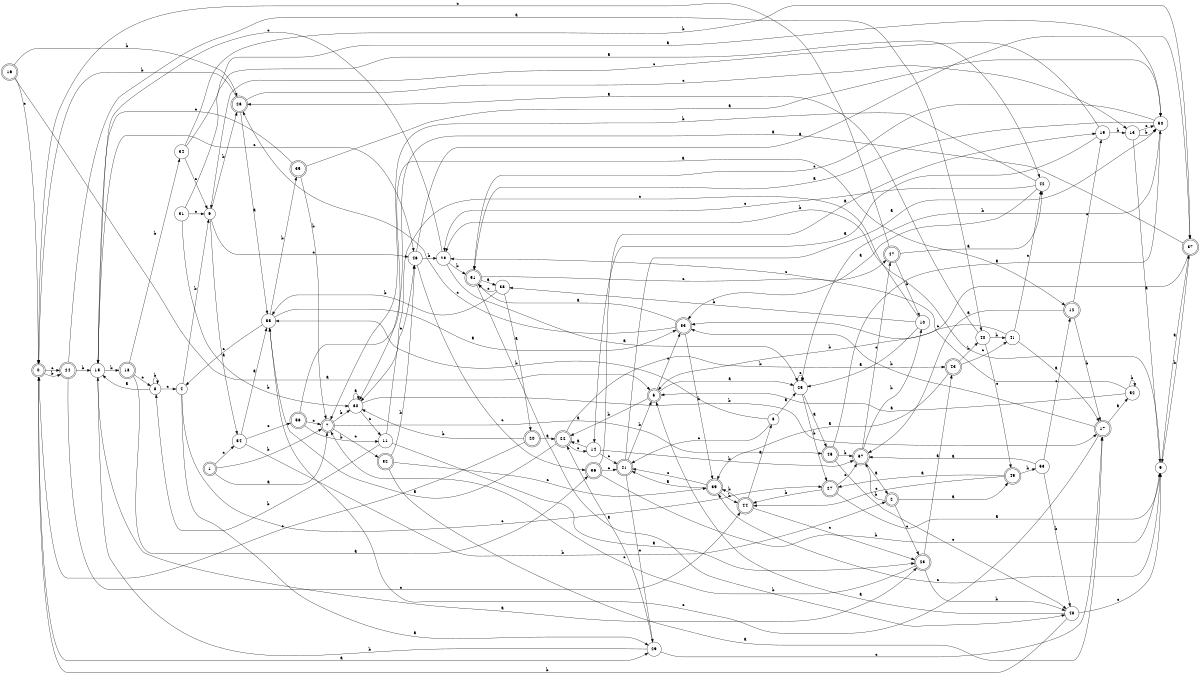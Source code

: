 digraph n47_6 {
__start0 [label="" shape="none"];

rankdir=LR;
size="8,5";

s0 [style="rounded,filled", color="black", fillcolor="white" shape="doublecircle", label="0"];
s1 [style="rounded,filled", color="black", fillcolor="white" shape="doublecircle", label="1"];
s2 [style="rounded,filled", color="black", fillcolor="white" shape="doublecircle", label="2"];
s3 [style="filled", color="black", fillcolor="white" shape="circle", label="3"];
s4 [style="filled", color="black", fillcolor="white" shape="circle", label="4"];
s5 [style="rounded,filled", color="black", fillcolor="white" shape="doublecircle", label="5"];
s6 [style="filled", color="black", fillcolor="white" shape="circle", label="6"];
s7 [style="rounded,filled", color="black", fillcolor="white" shape="doublecircle", label="7"];
s8 [style="filled", color="black", fillcolor="white" shape="circle", label="8"];
s9 [style="filled", color="black", fillcolor="white" shape="circle", label="9"];
s10 [style="filled", color="black", fillcolor="white" shape="circle", label="10"];
s11 [style="filled", color="black", fillcolor="white" shape="circle", label="11"];
s12 [style="rounded,filled", color="black", fillcolor="white" shape="doublecircle", label="12"];
s13 [style="filled", color="black", fillcolor="white" shape="circle", label="13"];
s14 [style="filled", color="black", fillcolor="white" shape="circle", label="14"];
s15 [style="filled", color="black", fillcolor="white" shape="circle", label="15"];
s16 [style="rounded,filled", color="black", fillcolor="white" shape="doublecircle", label="16"];
s17 [style="rounded,filled", color="black", fillcolor="white" shape="doublecircle", label="17"];
s18 [style="rounded,filled", color="black", fillcolor="white" shape="doublecircle", label="18"];
s19 [style="filled", color="black", fillcolor="white" shape="circle", label="19"];
s20 [style="rounded,filled", color="black", fillcolor="white" shape="doublecircle", label="20"];
s21 [style="rounded,filled", color="black", fillcolor="white" shape="doublecircle", label="21"];
s22 [style="rounded,filled", color="black", fillcolor="white" shape="doublecircle", label="22"];
s23 [style="rounded,filled", color="black", fillcolor="white" shape="doublecircle", label="23"];
s24 [style="rounded,filled", color="black", fillcolor="white" shape="doublecircle", label="24"];
s25 [style="filled", color="black", fillcolor="white" shape="circle", label="25"];
s26 [style="rounded,filled", color="black", fillcolor="white" shape="doublecircle", label="26"];
s27 [style="rounded,filled", color="black", fillcolor="white" shape="doublecircle", label="27"];
s28 [style="filled", color="black", fillcolor="white" shape="circle", label="28"];
s29 [style="filled", color="black", fillcolor="white" shape="circle", label="29"];
s30 [style="filled", color="black", fillcolor="white" shape="circle", label="30"];
s31 [style="filled", color="black", fillcolor="white" shape="circle", label="31"];
s32 [style="rounded,filled", color="black", fillcolor="white" shape="doublecircle", label="32"];
s33 [style="rounded,filled", color="black", fillcolor="white" shape="doublecircle", label="33"];
s34 [style="filled", color="black", fillcolor="white" shape="circle", label="34"];
s35 [style="rounded,filled", color="black", fillcolor="white" shape="doublecircle", label="35"];
s36 [style="rounded,filled", color="black", fillcolor="white" shape="doublecircle", label="36"];
s37 [style="rounded,filled", color="black", fillcolor="white" shape="doublecircle", label="37"];
s38 [style="filled", color="black", fillcolor="white" shape="circle", label="38"];
s39 [style="rounded,filled", color="black", fillcolor="white" shape="doublecircle", label="39"];
s40 [style="filled", color="black", fillcolor="white" shape="circle", label="40"];
s41 [style="filled", color="black", fillcolor="white" shape="circle", label="41"];
s42 [style="filled", color="black", fillcolor="white" shape="circle", label="42"];
s43 [style="rounded,filled", color="black", fillcolor="white" shape="doublecircle", label="43"];
s44 [style="rounded,filled", color="black", fillcolor="white" shape="doublecircle", label="44"];
s45 [style="rounded,filled", color="black", fillcolor="white" shape="doublecircle", label="45"];
s46 [style="filled", color="black", fillcolor="white" shape="circle", label="46"];
s47 [style="rounded,filled", color="black", fillcolor="white" shape="doublecircle", label="47"];
s48 [style="filled", color="black", fillcolor="white" shape="circle", label="48"];
s49 [style="rounded,filled", color="black", fillcolor="white" shape="doublecircle", label="49"];
s50 [style="filled", color="black", fillcolor="white" shape="circle", label="50"];
s51 [style="rounded,filled", color="black", fillcolor="white" shape="doublecircle", label="51"];
s52 [style="filled", color="black", fillcolor="white" shape="circle", label="52"];
s53 [style="filled", color="black", fillcolor="white" shape="circle", label="53"];
s54 [style="filled", color="black", fillcolor="white" shape="circle", label="54"];
s55 [style="filled", color="black", fillcolor="white" shape="circle", label="55"];
s56 [style="rounded,filled", color="black", fillcolor="white" shape="doublecircle", label="56"];
s57 [style="rounded,filled", color="black", fillcolor="white" shape="doublecircle", label="57"];
s0 -> s29 [label="a"];
s0 -> s24 [label="b"];
s0 -> s24 [label="c"];
s1 -> s7 [label="a"];
s1 -> s7 [label="b"];
s1 -> s54 [label="c"];
s2 -> s49 [label="a"];
s2 -> s57 [label="b"];
s2 -> s23 [label="c"];
s3 -> s25 [label="a"];
s3 -> s55 [label="b"];
s3 -> s21 [label="c"];
s4 -> s29 [label="a"];
s4 -> s6 [label="b"];
s4 -> s27 [label="c"];
s5 -> s25 [label="a"];
s5 -> s22 [label="b"];
s5 -> s33 [label="c"];
s6 -> s54 [label="a"];
s6 -> s26 [label="b"];
s6 -> s46 [label="c"];
s7 -> s45 [label="a"];
s7 -> s30 [label="b"];
s7 -> s32 [label="c"];
s8 -> s15 [label="a"];
s8 -> s8 [label="b"];
s8 -> s4 [label="c"];
s9 -> s37 [label="a"];
s9 -> s28 [label="b"];
s9 -> s39 [label="c"];
s10 -> s25 [label="a"];
s10 -> s38 [label="b"];
s10 -> s30 [label="c"];
s11 -> s23 [label="a"];
s11 -> s8 [label="b"];
s11 -> s46 [label="c"];
s12 -> s57 [label="a"];
s12 -> s17 [label="b"];
s12 -> s19 [label="c"];
s13 -> s9 [label="a"];
s13 -> s50 [label="b"];
s13 -> s50 [label="c"];
s14 -> s22 [label="a"];
s14 -> s57 [label="b"];
s14 -> s21 [label="c"];
s15 -> s23 [label="a"];
s15 -> s18 [label="b"];
s15 -> s46 [label="c"];
s16 -> s5 [label="a"];
s16 -> s26 [label="b"];
s16 -> s0 [label="c"];
s17 -> s52 [label="a"];
s17 -> s33 [label="b"];
s17 -> s55 [label="c"];
s18 -> s36 [label="a"];
s18 -> s34 [label="b"];
s18 -> s8 [label="c"];
s19 -> s14 [label="a"];
s19 -> s13 [label="b"];
s19 -> s6 [label="c"];
s20 -> s22 [label="a"];
s20 -> s30 [label="b"];
s20 -> s0 [label="c"];
s21 -> s50 [label="a"];
s21 -> s5 [label="b"];
s21 -> s29 [label="c"];
s22 -> s55 [label="a"];
s22 -> s43 [label="b"];
s22 -> s14 [label="c"];
s23 -> s43 [label="a"];
s23 -> s48 [label="b"];
s23 -> s7 [label="c"];
s24 -> s40 [label="a"];
s24 -> s15 [label="b"];
s24 -> s44 [label="c"];
s25 -> s45 [label="a"];
s25 -> s27 [label="b"];
s25 -> s25 [label="c"];
s26 -> s55 [label="a"];
s26 -> s0 [label="b"];
s26 -> s13 [label="c"];
s27 -> s9 [label="a"];
s27 -> s44 [label="b"];
s27 -> s57 [label="c"];
s28 -> s25 [label="a"];
s28 -> s51 [label="b"];
s28 -> s15 [label="c"];
s29 -> s22 [label="a"];
s29 -> s15 [label="b"];
s29 -> s17 [label="c"];
s30 -> s30 [label="a"];
s30 -> s17 [label="b"];
s30 -> s11 [label="c"];
s31 -> s42 [label="a"];
s31 -> s30 [label="b"];
s31 -> s6 [label="c"];
s32 -> s17 [label="a"];
s32 -> s46 [label="b"];
s32 -> s39 [label="c"];
s33 -> s51 [label="a"];
s33 -> s39 [label="b"];
s33 -> s26 [label="c"];
s34 -> s50 [label="a"];
s34 -> s37 [label="b"];
s34 -> s6 [label="c"];
s35 -> s50 [label="a"];
s35 -> s7 [label="b"];
s35 -> s15 [label="c"];
s36 -> s19 [label="a"];
s36 -> s9 [label="b"];
s36 -> s21 [label="c"];
s37 -> s30 [label="a"];
s37 -> s9 [label="b"];
s37 -> s33 [label="c"];
s38 -> s20 [label="a"];
s38 -> s55 [label="b"];
s38 -> s51 [label="c"];
s39 -> s21 [label="a"];
s39 -> s44 [label="b"];
s39 -> s21 [label="c"];
s40 -> s26 [label="a"];
s40 -> s41 [label="b"];
s40 -> s49 [label="c"];
s41 -> s17 [label="a"];
s41 -> s5 [label="b"];
s41 -> s42 [label="c"];
s42 -> s33 [label="a"];
s42 -> s7 [label="b"];
s42 -> s28 [label="c"];
s43 -> s39 [label="a"];
s43 -> s40 [label="b"];
s43 -> s41 [label="c"];
s44 -> s3 [label="a"];
s44 -> s39 [label="b"];
s44 -> s23 [label="c"];
s45 -> s50 [label="a"];
s45 -> s57 [label="b"];
s45 -> s48 [label="c"];
s46 -> s37 [label="a"];
s46 -> s28 [label="b"];
s46 -> s36 [label="c"];
s47 -> s42 [label="a"];
s47 -> s10 [label="b"];
s47 -> s0 [label="c"];
s48 -> s5 [label="a"];
s48 -> s0 [label="b"];
s48 -> s9 [label="c"];
s49 -> s27 [label="a"];
s49 -> s53 [label="b"];
s49 -> s44 [label="c"];
s50 -> s51 [label="a"];
s50 -> s25 [label="b"];
s50 -> s51 [label="c"];
s51 -> s38 [label="a"];
s51 -> s48 [label="b"];
s51 -> s47 [label="c"];
s52 -> s5 [label="a"];
s52 -> s52 [label="b"];
s52 -> s28 [label="c"];
s53 -> s57 [label="a"];
s53 -> s48 [label="b"];
s53 -> s12 [label="c"];
s54 -> s55 [label="a"];
s54 -> s2 [label="b"];
s54 -> s56 [label="c"];
s55 -> s33 [label="a"];
s55 -> s35 [label="b"];
s55 -> s4 [label="c"];
s56 -> s12 [label="a"];
s56 -> s11 [label="b"];
s56 -> s7 [label="c"];
s57 -> s2 [label="a"];
s57 -> s10 [label="b"];
s57 -> s47 [label="c"];

}